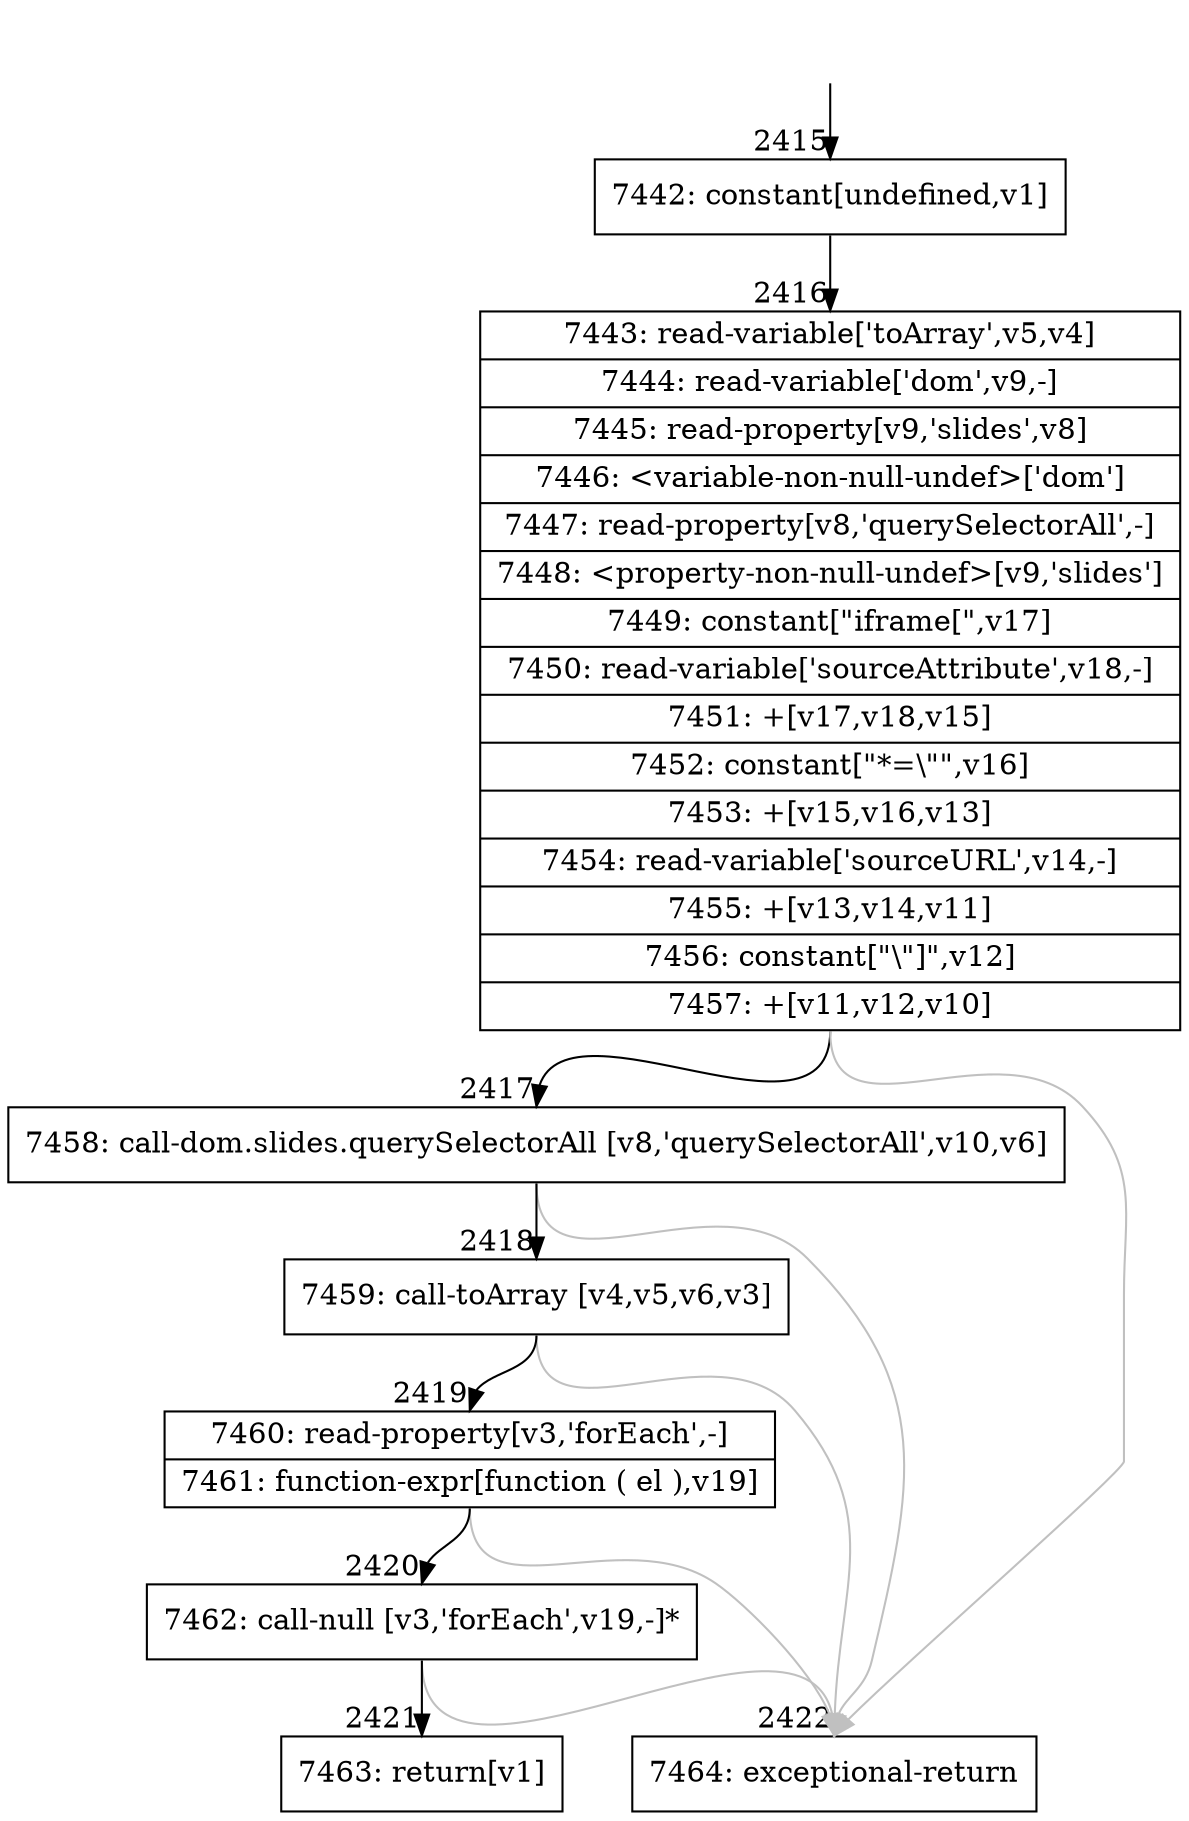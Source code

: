 digraph {
rankdir="TD"
BB_entry149[shape=none,label=""];
BB_entry149 -> BB2415 [tailport=s, headport=n, headlabel="    2415"]
BB2415 [shape=record label="{7442: constant[undefined,v1]}" ] 
BB2415 -> BB2416 [tailport=s, headport=n, headlabel="      2416"]
BB2416 [shape=record label="{7443: read-variable['toArray',v5,v4]|7444: read-variable['dom',v9,-]|7445: read-property[v9,'slides',v8]|7446: \<variable-non-null-undef\>['dom']|7447: read-property[v8,'querySelectorAll',-]|7448: \<property-non-null-undef\>[v9,'slides']|7449: constant[\"iframe[\",v17]|7450: read-variable['sourceAttribute',v18,-]|7451: +[v17,v18,v15]|7452: constant[\"*=\\\"\",v16]|7453: +[v15,v16,v13]|7454: read-variable['sourceURL',v14,-]|7455: +[v13,v14,v11]|7456: constant[\"\\\"]\",v12]|7457: +[v11,v12,v10]}" ] 
BB2416 -> BB2417 [tailport=s, headport=n, headlabel="      2417"]
BB2416 -> BB2422 [tailport=s, headport=n, color=gray, headlabel="      2422"]
BB2417 [shape=record label="{7458: call-dom.slides.querySelectorAll [v8,'querySelectorAll',v10,v6]}" ] 
BB2417 -> BB2418 [tailport=s, headport=n, headlabel="      2418"]
BB2417 -> BB2422 [tailport=s, headport=n, color=gray]
BB2418 [shape=record label="{7459: call-toArray [v4,v5,v6,v3]}" ] 
BB2418 -> BB2419 [tailport=s, headport=n, headlabel="      2419"]
BB2418 -> BB2422 [tailport=s, headport=n, color=gray]
BB2419 [shape=record label="{7460: read-property[v3,'forEach',-]|7461: function-expr[function ( el ),v19]}" ] 
BB2419 -> BB2420 [tailport=s, headport=n, headlabel="      2420"]
BB2419 -> BB2422 [tailport=s, headport=n, color=gray]
BB2420 [shape=record label="{7462: call-null [v3,'forEach',v19,-]*}" ] 
BB2420 -> BB2421 [tailport=s, headport=n, headlabel="      2421"]
BB2420 -> BB2422 [tailport=s, headport=n, color=gray]
BB2421 [shape=record label="{7463: return[v1]}" ] 
BB2422 [shape=record label="{7464: exceptional-return}" ] 
//#$~ 2878
}
